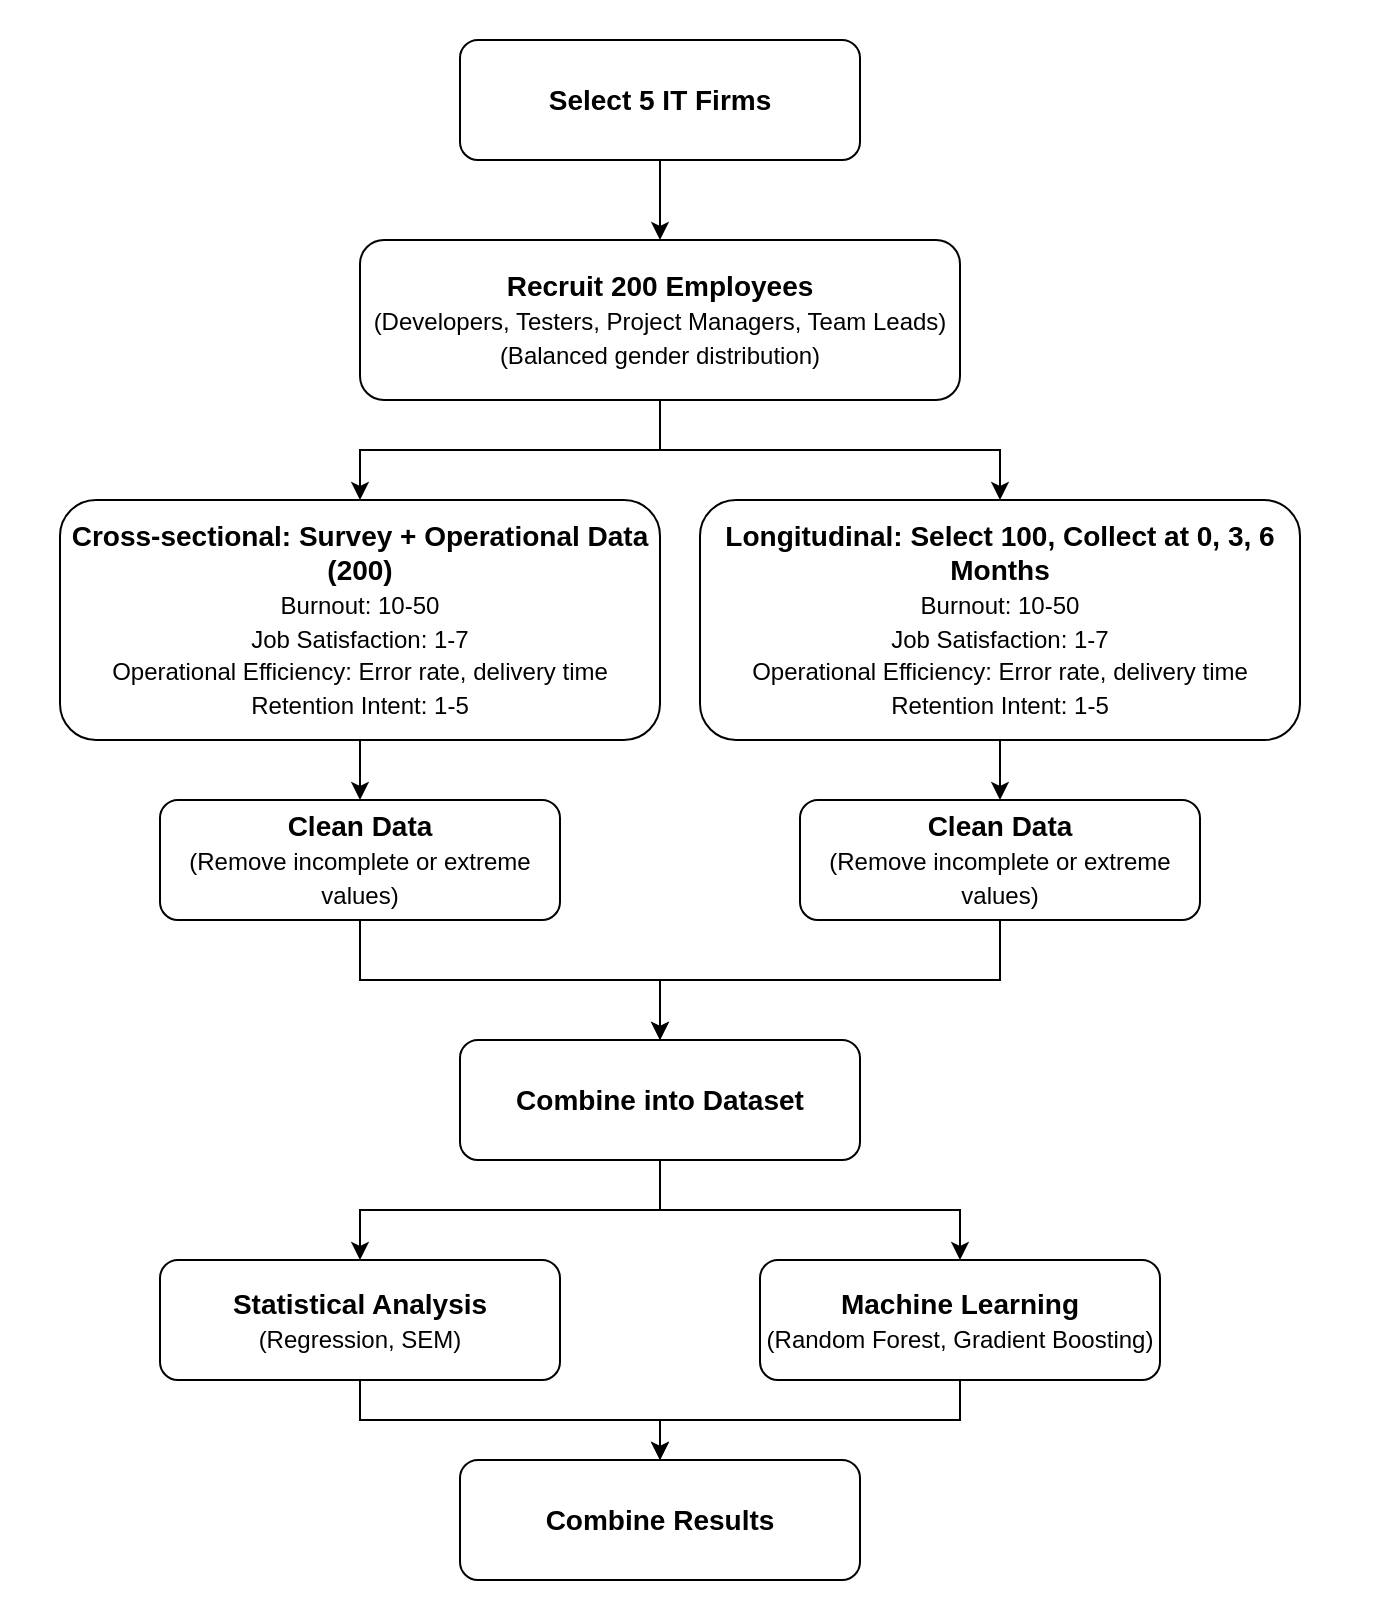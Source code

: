 <mxfile version="26.2.6">
  <diagram name="Methodology Flowchart" id="rhZHQnXAaECDivnwC1WS">
    <mxGraphModel dx="2213" dy="1191" grid="1" gridSize="10" guides="1" tooltips="1" connect="1" arrows="1" fold="1" page="1" pageScale="1" pageWidth="1169" pageHeight="827" math="0" shadow="0">
      <root>
        <mxCell id="0" />
        <mxCell id="1" parent="0" />
        <mxCell id="2LcSdn4sHCrI2FnrcDrc-1" value="" style="rounded=0;whiteSpace=wrap;html=1;strokeColor=none;" vertex="1" parent="1">
          <mxGeometry x="20" y="40" width="690" height="810" as="geometry" />
        </mxCell>
        <mxCell id="wWo257uREUizAbrho569-2" value="Select 5 IT Firms" style="rounded=1;whiteSpace=wrap;html=1;fillColor=#ffffff;strokeColor=#000000;fontStyle=1;fontSize=14;" parent="1" vertex="1">
          <mxGeometry x="250" y="60" width="200" height="60" as="geometry" />
        </mxCell>
        <mxCell id="wWo257uREUizAbrho569-3" value="Recruit 200 Employees&lt;br&gt;&lt;font style=&quot;font-size: 12px; font-weight: normal;&quot;&gt;(Developers, Testers, Project Managers, Team Leads)&lt;br&gt;(Balanced gender distribution)&lt;/font&gt;" style="rounded=1;whiteSpace=wrap;html=1;fillColor=#ffffff;strokeColor=#000000;fontStyle=1;fontSize=14;" parent="1" vertex="1">
          <mxGeometry x="200" y="160" width="300" height="80" as="geometry" />
        </mxCell>
        <mxCell id="wWo257uREUizAbrho569-4" value="Cross-sectional: Survey + Operational Data (200)&lt;br&gt;&lt;font style=&quot;font-size: 12px; font-weight: normal;&quot;&gt;Burnout: 10-50&lt;br&gt;Job Satisfaction: 1-7&lt;br&gt;Operational Efficiency: Error rate, delivery time&lt;br&gt;Retention Intent: 1-5&lt;/font&gt;" style="rounded=1;whiteSpace=wrap;html=1;fillColor=#ffffff;strokeColor=#000000;fontStyle=1;fontSize=14;" parent="1" vertex="1">
          <mxGeometry x="50" y="290" width="300" height="120" as="geometry" />
        </mxCell>
        <mxCell id="wWo257uREUizAbrho569-5" value="Longitudinal: Select 100, Collect at 0, 3, 6 Months&lt;br&gt;&lt;font style=&quot;font-size: 12px; font-weight: normal;&quot;&gt;Burnout: 10-50&lt;br&gt;Job Satisfaction: 1-7&lt;br&gt;Operational Efficiency: Error rate, delivery time&lt;br&gt;Retention Intent: 1-5&lt;/font&gt;" style="rounded=1;whiteSpace=wrap;html=1;fillColor=#ffffff;strokeColor=#000000;fontStyle=1;fontSize=14;" parent="1" vertex="1">
          <mxGeometry x="370" y="290" width="300" height="120" as="geometry" />
        </mxCell>
        <mxCell id="wWo257uREUizAbrho569-6" value="Clean Data&lt;br&gt;&lt;font style=&quot;font-size: 12px; font-weight: normal;&quot;&gt;(Remove incomplete or extreme values)&lt;/font&gt;" style="rounded=1;whiteSpace=wrap;html=1;fillColor=#ffffff;strokeColor=#000000;fontStyle=1;fontSize=14;" parent="1" vertex="1">
          <mxGeometry x="100" y="440" width="200" height="60" as="geometry" />
        </mxCell>
        <mxCell id="wWo257uREUizAbrho569-7" value="Clean Data&lt;br&gt;&lt;font style=&quot;font-size: 12px; font-weight: normal;&quot;&gt;(Remove incomplete or extreme values)&lt;/font&gt;" style="rounded=1;whiteSpace=wrap;html=1;fillColor=#ffffff;strokeColor=#000000;fontStyle=1;fontSize=14;" parent="1" vertex="1">
          <mxGeometry x="420" y="440" width="200" height="60" as="geometry" />
        </mxCell>
        <mxCell id="wWo257uREUizAbrho569-8" value="Combine into Dataset" style="rounded=1;whiteSpace=wrap;html=1;fillColor=#ffffff;strokeColor=#000000;fontStyle=1;fontSize=14;" parent="1" vertex="1">
          <mxGeometry x="250" y="560" width="200" height="60" as="geometry" />
        </mxCell>
        <mxCell id="wWo257uREUizAbrho569-9" value="Statistical Analysis&lt;br&gt;&lt;font style=&quot;font-size: 12px; font-weight: normal;&quot;&gt;(Regression, SEM)&lt;/font&gt;" style="rounded=1;whiteSpace=wrap;html=1;fillColor=#ffffff;strokeColor=#000000;fontStyle=1;fontSize=14;" parent="1" vertex="1">
          <mxGeometry x="100" y="670" width="200" height="60" as="geometry" />
        </mxCell>
        <mxCell id="wWo257uREUizAbrho569-10" value="Machine Learning&lt;br&gt;&lt;font style=&quot;font-size: 12px; font-weight: normal;&quot;&gt;(Random Forest, Gradient Boosting)&lt;/font&gt;" style="rounded=1;whiteSpace=wrap;html=1;fillColor=#ffffff;strokeColor=#000000;fontStyle=1;fontSize=14;" parent="1" vertex="1">
          <mxGeometry x="400" y="670" width="200" height="60" as="geometry" />
        </mxCell>
        <mxCell id="wWo257uREUizAbrho569-11" value="Combine Results" style="rounded=1;whiteSpace=wrap;html=1;fillColor=#ffffff;strokeColor=#000000;fontStyle=1;fontSize=14;" parent="1" vertex="1">
          <mxGeometry x="250" y="770" width="200" height="60" as="geometry" />
        </mxCell>
        <mxCell id="wWo257uREUizAbrho569-13" value="" style="endArrow=classic;html=1;rounded=0;exitX=0.5;exitY=1;exitDx=0;exitDy=0;entryX=0.5;entryY=0;entryDx=0;entryDy=0;" parent="1" source="wWo257uREUizAbrho569-2" target="wWo257uREUizAbrho569-3" edge="1">
          <mxGeometry width="50" height="50" relative="1" as="geometry">
            <mxPoint x="350" y="130" as="sourcePoint" />
            <mxPoint x="350" y="150" as="targetPoint" />
          </mxGeometry>
        </mxCell>
        <mxCell id="wWo257uREUizAbrho569-14" value="" style="endArrow=classic;html=1;rounded=0;exitX=0.5;exitY=1;exitDx=0;exitDy=0;entryX=0.5;entryY=0;entryDx=0;entryDy=0;edgeStyle=orthogonalEdgeStyle;" parent="1" source="wWo257uREUizAbrho569-3" target="wWo257uREUizAbrho569-4" edge="1">
          <mxGeometry width="50" height="50" relative="1" as="geometry">
            <mxPoint x="350" y="250" as="sourcePoint" />
            <mxPoint x="200" y="290" as="targetPoint" />
          </mxGeometry>
        </mxCell>
        <mxCell id="wWo257uREUizAbrho569-15" value="" style="endArrow=classic;html=1;rounded=0;exitX=0.5;exitY=1;exitDx=0;exitDy=0;entryX=0.5;entryY=0;entryDx=0;entryDy=0;edgeStyle=orthogonalEdgeStyle;" parent="1" source="wWo257uREUizAbrho569-3" target="wWo257uREUizAbrho569-5" edge="1">
          <mxGeometry width="50" height="50" relative="1" as="geometry">
            <mxPoint x="350" y="250" as="sourcePoint" />
            <mxPoint x="520" y="290" as="targetPoint" />
          </mxGeometry>
        </mxCell>
        <mxCell id="wWo257uREUizAbrho569-16" value="" style="endArrow=classic;html=1;rounded=0;exitX=0.5;exitY=1;exitDx=0;exitDy=0;entryX=0.5;entryY=0;entryDx=0;entryDy=0;" parent="1" source="wWo257uREUizAbrho569-4" target="wWo257uREUizAbrho569-6" edge="1">
          <mxGeometry width="50" height="50" relative="1" as="geometry">
            <mxPoint x="200" y="420" as="sourcePoint" />
            <mxPoint x="200" y="440" as="targetPoint" />
          </mxGeometry>
        </mxCell>
        <mxCell id="wWo257uREUizAbrho569-17" value="" style="endArrow=classic;html=1;rounded=0;exitX=0.5;exitY=1;exitDx=0;exitDy=0;entryX=0.5;entryY=0;entryDx=0;entryDy=0;" parent="1" source="wWo257uREUizAbrho569-5" target="wWo257uREUizAbrho569-7" edge="1">
          <mxGeometry width="50" height="50" relative="1" as="geometry">
            <mxPoint x="520" y="420" as="sourcePoint" />
            <mxPoint x="520" y="440" as="targetPoint" />
          </mxGeometry>
        </mxCell>
        <mxCell id="wWo257uREUizAbrho569-18" value="" style="endArrow=classic;html=1;rounded=0;exitX=0.5;exitY=1;exitDx=0;exitDy=0;entryX=0.5;entryY=0;entryDx=0;entryDy=0;edgeStyle=orthogonalEdgeStyle;" parent="1" source="wWo257uREUizAbrho569-6" target="wWo257uREUizAbrho569-8" edge="1">
          <mxGeometry width="50" height="50" relative="1" as="geometry">
            <mxPoint x="200" y="500" as="sourcePoint" />
            <mxPoint x="350" y="560" as="targetPoint" />
          </mxGeometry>
        </mxCell>
        <mxCell id="wWo257uREUizAbrho569-19" value="" style="endArrow=classic;html=1;rounded=0;exitX=0.5;exitY=1;exitDx=0;exitDy=0;entryX=0.5;entryY=0;entryDx=0;entryDy=0;edgeStyle=orthogonalEdgeStyle;" parent="1" source="wWo257uREUizAbrho569-7" target="wWo257uREUizAbrho569-8" edge="1">
          <mxGeometry width="50" height="50" relative="1" as="geometry">
            <mxPoint x="520" y="500" as="sourcePoint" />
            <mxPoint x="350" y="560" as="targetPoint" />
          </mxGeometry>
        </mxCell>
        <mxCell id="wWo257uREUizAbrho569-20" value="" style="endArrow=classic;html=1;rounded=0;exitX=0.5;exitY=1;exitDx=0;exitDy=0;entryX=0.5;entryY=0;entryDx=0;entryDy=0;edgeStyle=orthogonalEdgeStyle;" parent="1" source="wWo257uREUizAbrho569-8" target="wWo257uREUizAbrho569-9" edge="1">
          <mxGeometry width="50" height="50" relative="1" as="geometry">
            <mxPoint x="350" y="620" as="sourcePoint" />
            <mxPoint x="200" y="670" as="targetPoint" />
          </mxGeometry>
        </mxCell>
        <mxCell id="wWo257uREUizAbrho569-21" value="" style="endArrow=classic;html=1;rounded=0;exitX=0.5;exitY=1;exitDx=0;exitDy=0;entryX=0.5;entryY=0;entryDx=0;entryDy=0;edgeStyle=orthogonalEdgeStyle;" parent="1" source="wWo257uREUizAbrho569-8" target="wWo257uREUizAbrho569-10" edge="1">
          <mxGeometry width="50" height="50" relative="1" as="geometry">
            <mxPoint x="350" y="620" as="sourcePoint" />
            <mxPoint x="500" y="670" as="targetPoint" />
          </mxGeometry>
        </mxCell>
        <mxCell id="wWo257uREUizAbrho569-22" value="" style="endArrow=classic;html=1;rounded=0;exitX=0.5;exitY=1;exitDx=0;exitDy=0;entryX=0.5;entryY=0;entryDx=0;entryDy=0;edgeStyle=orthogonalEdgeStyle;" parent="1" source="wWo257uREUizAbrho569-9" target="wWo257uREUizAbrho569-11" edge="1">
          <mxGeometry width="50" height="50" relative="1" as="geometry">
            <mxPoint x="200" y="730" as="sourcePoint" />
            <mxPoint x="350" y="770" as="targetPoint" />
          </mxGeometry>
        </mxCell>
        <mxCell id="wWo257uREUizAbrho569-23" value="" style="endArrow=classic;html=1;rounded=0;exitX=0.5;exitY=1;exitDx=0;exitDy=0;entryX=0.5;entryY=0;entryDx=0;entryDy=0;edgeStyle=orthogonalEdgeStyle;" parent="1" source="wWo257uREUizAbrho569-10" target="wWo257uREUizAbrho569-11" edge="1">
          <mxGeometry width="50" height="50" relative="1" as="geometry">
            <mxPoint x="500" y="730" as="sourcePoint" />
            <mxPoint x="350" y="770" as="targetPoint" />
          </mxGeometry>
        </mxCell>
      </root>
    </mxGraphModel>
  </diagram>
</mxfile>
